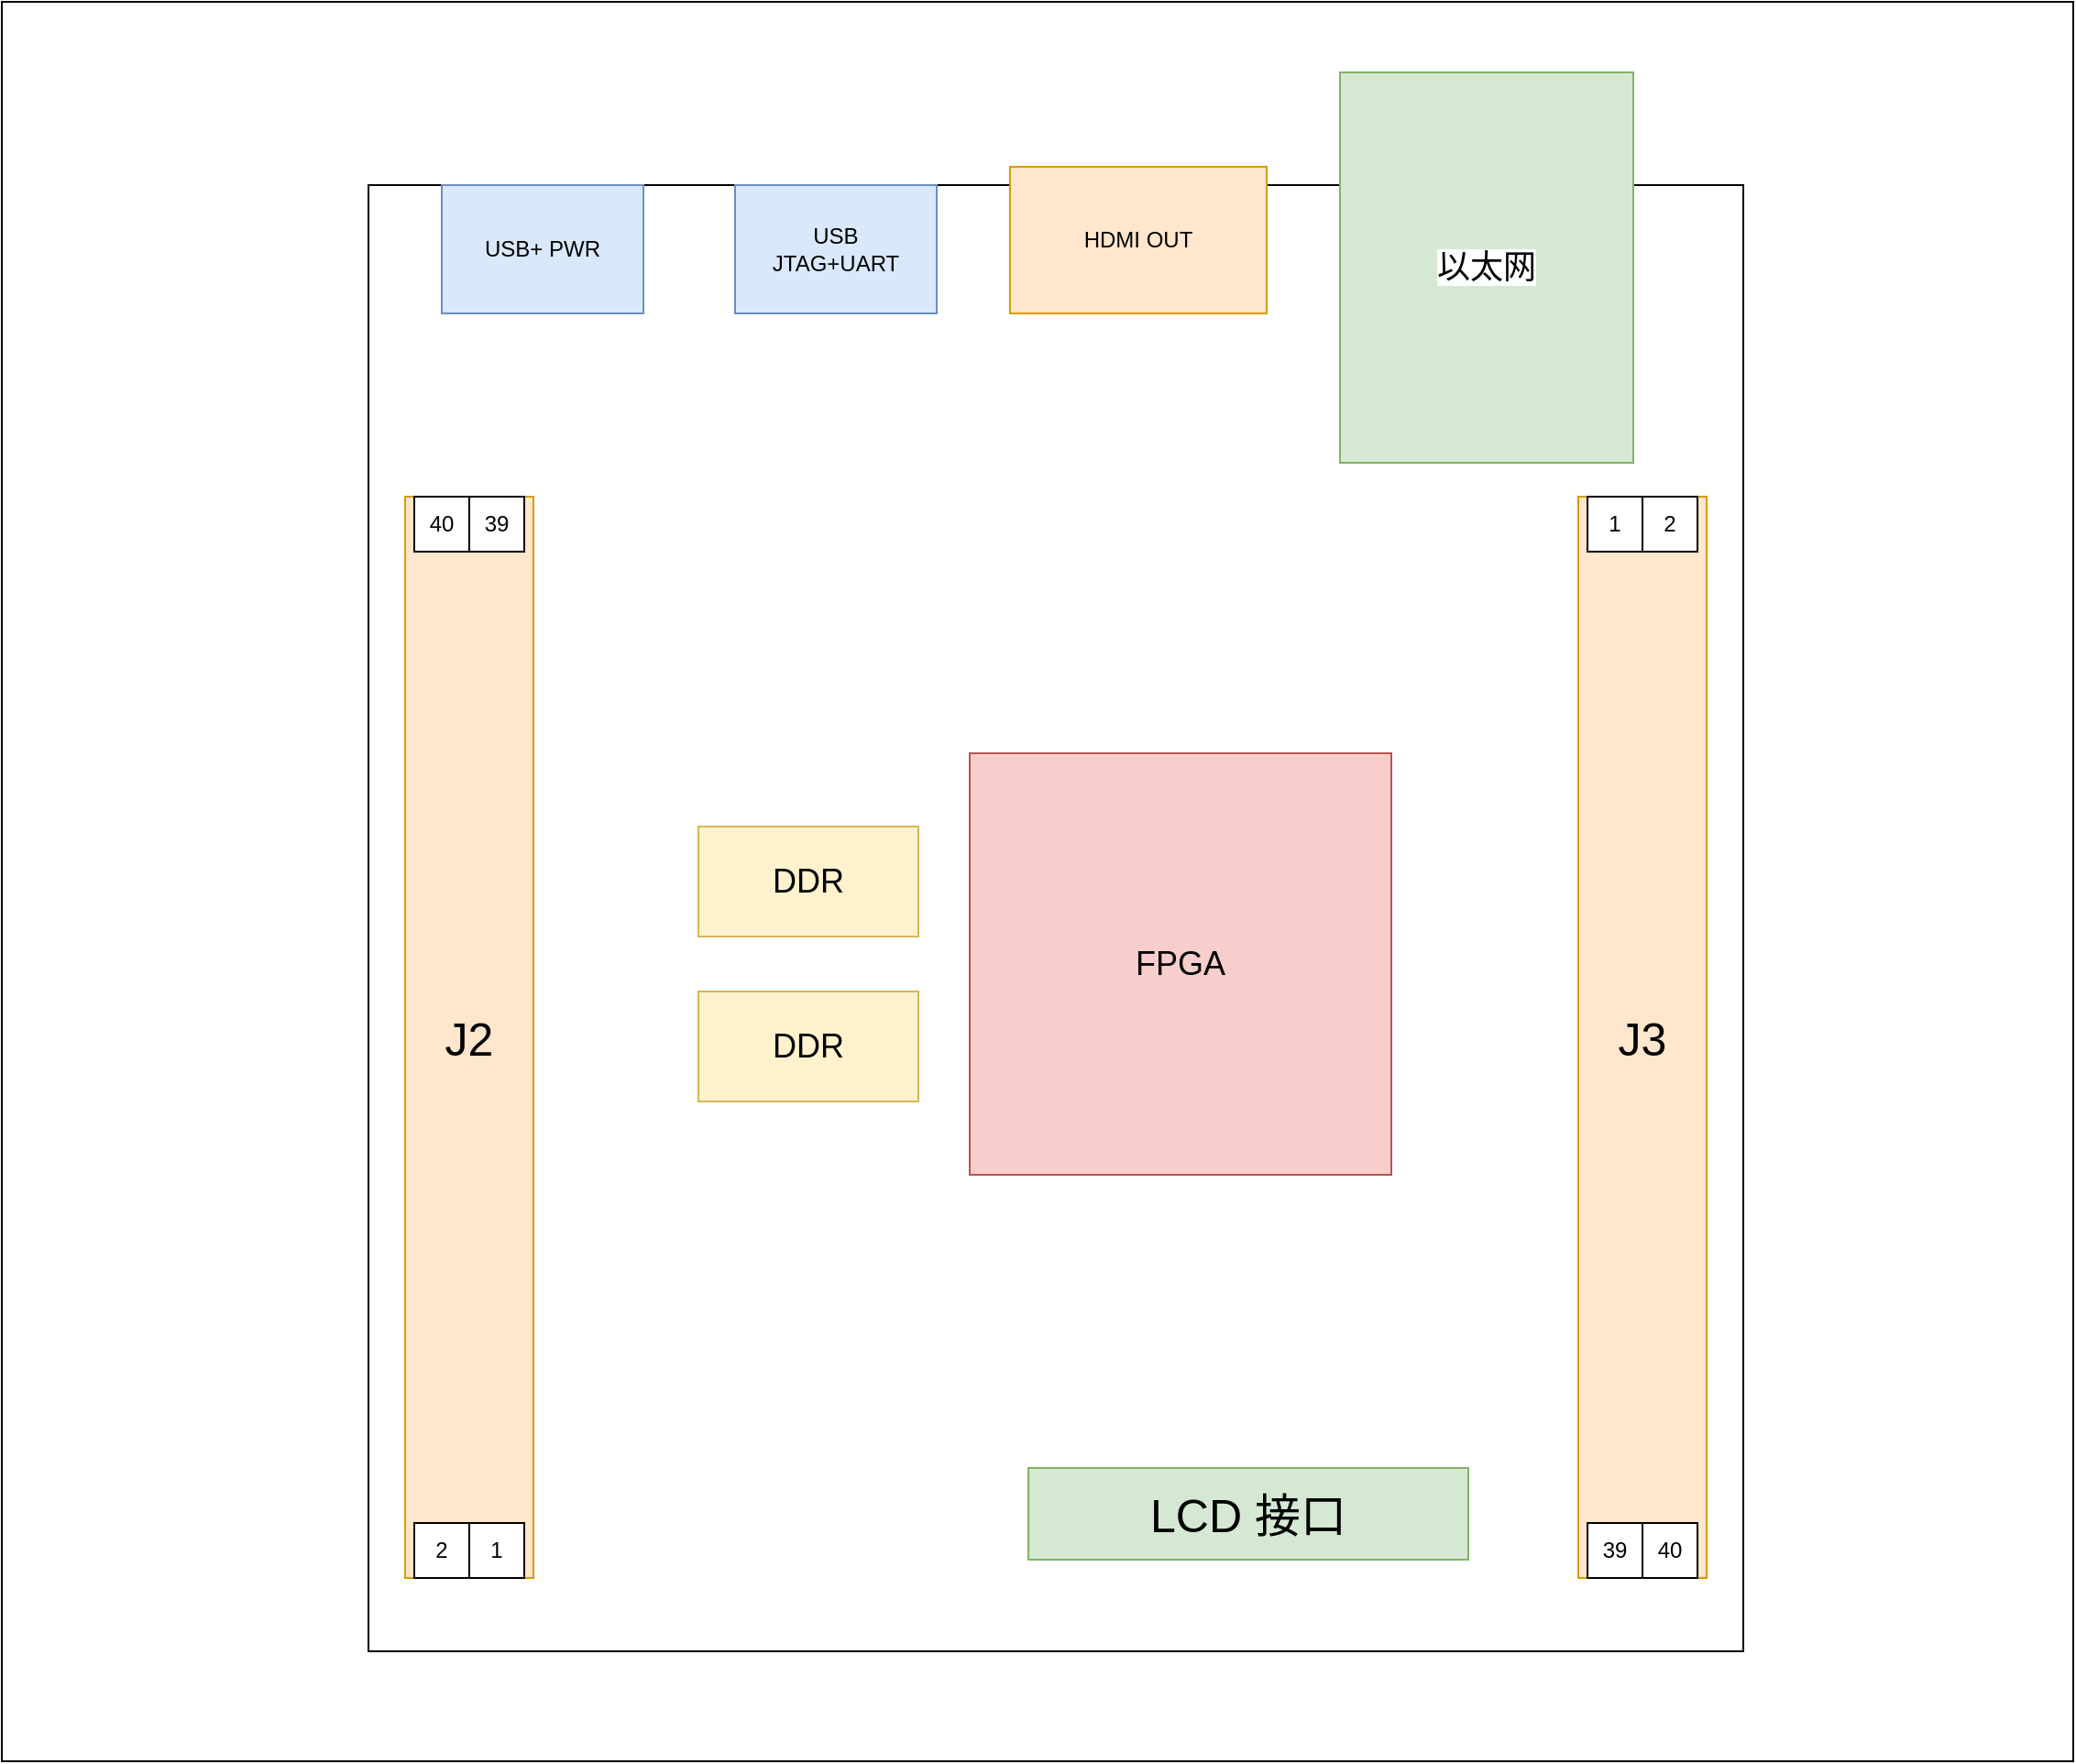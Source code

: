 <mxfile version="23.1.5" type="device">
  <diagram name="第 1 页" id="ikoWZviDbJJzoMbqQSi3">
    <mxGraphModel dx="1726" dy="1157" grid="1" gridSize="10" guides="1" tooltips="1" connect="1" arrows="1" fold="1" page="1" pageScale="1" pageWidth="827" pageHeight="1169" math="0" shadow="0">
      <root>
        <mxCell id="0" />
        <mxCell id="1" parent="0" />
        <mxCell id="1nL0HSoVbBV37Ml2zVa1-1" value="" style="rounded=0;whiteSpace=wrap;html=1;" vertex="1" parent="1">
          <mxGeometry x="260" y="50" width="1130" height="960" as="geometry" />
        </mxCell>
        <mxCell id="H3LCndjq-8uG1cBdcJqY-1" value="" style="rounded=0;whiteSpace=wrap;html=1;" parent="1" vertex="1">
          <mxGeometry x="460" y="150" width="750" height="800" as="geometry" />
        </mxCell>
        <mxCell id="H3LCndjq-8uG1cBdcJqY-2" value="FPGA" style="whiteSpace=wrap;html=1;aspect=fixed;fontSize=18;fillColor=#f8cecc;strokeColor=#b85450;" parent="1" vertex="1">
          <mxGeometry x="788" y="460" width="230" height="230" as="geometry" />
        </mxCell>
        <mxCell id="H3LCndjq-8uG1cBdcJqY-3" value="DDR" style="rounded=0;whiteSpace=wrap;html=1;fontSize=18;fillColor=#fff2cc;strokeColor=#d6b656;" parent="1" vertex="1">
          <mxGeometry x="640" y="500" width="120" height="60" as="geometry" />
        </mxCell>
        <mxCell id="H3LCndjq-8uG1cBdcJqY-4" value="DDR" style="rounded=0;whiteSpace=wrap;html=1;fontSize=18;fillColor=#fff2cc;strokeColor=#d6b656;" parent="1" vertex="1">
          <mxGeometry x="640" y="590" width="120" height="60" as="geometry" />
        </mxCell>
        <mxCell id="H3LCndjq-8uG1cBdcJqY-5" value="&lt;span style=&quot;font-size: 18px ; background-color: rgb(255 , 255 , 255)&quot;&gt;以太网&lt;/span&gt;" style="rounded=0;whiteSpace=wrap;html=1;fillColor=#d5e8d4;strokeColor=#82b366;" parent="1" vertex="1">
          <mxGeometry x="990" y="88.5" width="160" height="213" as="geometry" />
        </mxCell>
        <mxCell id="H3LCndjq-8uG1cBdcJqY-6" value="HDMI OUT" style="rounded=0;whiteSpace=wrap;html=1;fillColor=#ffe6cc;strokeColor=#d79b00;" parent="1" vertex="1">
          <mxGeometry x="810" y="140" width="140" height="80" as="geometry" />
        </mxCell>
        <mxCell id="H3LCndjq-8uG1cBdcJqY-7" value="USB&lt;br&gt;JTAG+UART" style="rounded=0;whiteSpace=wrap;html=1;fillColor=#dae8fc;strokeColor=#6c8ebf;" parent="1" vertex="1">
          <mxGeometry x="660" y="150" width="110" height="70" as="geometry" />
        </mxCell>
        <mxCell id="H3LCndjq-8uG1cBdcJqY-8" value="USB+ PWR" style="rounded=0;whiteSpace=wrap;html=1;fillColor=#dae8fc;strokeColor=#6c8ebf;" parent="1" vertex="1">
          <mxGeometry x="500" y="150" width="110" height="70" as="geometry" />
        </mxCell>
        <mxCell id="H3LCndjq-8uG1cBdcJqY-9" value="" style="group" parent="1" vertex="1" connectable="0">
          <mxGeometry x="1120" y="320" width="70" height="590" as="geometry" />
        </mxCell>
        <mxCell id="H3LCndjq-8uG1cBdcJqY-10" value="J3" style="rounded=0;whiteSpace=wrap;html=1;fillColor=#ffe6cc;strokeColor=#d79b00;fontSize=25;" parent="H3LCndjq-8uG1cBdcJqY-9" vertex="1">
          <mxGeometry width="70" height="590" as="geometry" />
        </mxCell>
        <mxCell id="H3LCndjq-8uG1cBdcJqY-11" value="1" style="rounded=0;whiteSpace=wrap;html=1;container=0;" parent="H3LCndjq-8uG1cBdcJqY-9" vertex="1">
          <mxGeometry x="5" width="30" height="30" as="geometry" />
        </mxCell>
        <mxCell id="H3LCndjq-8uG1cBdcJqY-12" value="2" style="rounded=0;whiteSpace=wrap;html=1;container=0;" parent="H3LCndjq-8uG1cBdcJqY-9" vertex="1">
          <mxGeometry x="35" width="30" height="30" as="geometry" />
        </mxCell>
        <mxCell id="H3LCndjq-8uG1cBdcJqY-13" value="39" style="rounded=0;whiteSpace=wrap;html=1;container=0;" parent="H3LCndjq-8uG1cBdcJqY-9" vertex="1">
          <mxGeometry x="5" y="560" width="30" height="30" as="geometry" />
        </mxCell>
        <mxCell id="H3LCndjq-8uG1cBdcJqY-14" value="40&lt;br&gt;" style="rounded=0;whiteSpace=wrap;html=1;container=0;" parent="H3LCndjq-8uG1cBdcJqY-9" vertex="1">
          <mxGeometry x="35" y="560" width="30" height="30" as="geometry" />
        </mxCell>
        <mxCell id="H3LCndjq-8uG1cBdcJqY-15" value="" style="group" parent="1" vertex="1" connectable="0">
          <mxGeometry x="480" y="320" width="70" height="590" as="geometry" />
        </mxCell>
        <mxCell id="H3LCndjq-8uG1cBdcJqY-16" value="J2" style="rounded=0;whiteSpace=wrap;html=1;fillColor=#ffe6cc;strokeColor=#d79b00;fontSize=25;" parent="H3LCndjq-8uG1cBdcJqY-15" vertex="1">
          <mxGeometry width="70" height="590" as="geometry" />
        </mxCell>
        <mxCell id="H3LCndjq-8uG1cBdcJqY-17" value="40" style="rounded=0;whiteSpace=wrap;html=1;container=0;" parent="H3LCndjq-8uG1cBdcJqY-15" vertex="1">
          <mxGeometry x="5" width="30" height="30" as="geometry" />
        </mxCell>
        <mxCell id="H3LCndjq-8uG1cBdcJqY-18" value="39" style="rounded=0;whiteSpace=wrap;html=1;container=0;" parent="H3LCndjq-8uG1cBdcJqY-15" vertex="1">
          <mxGeometry x="35" width="30" height="30" as="geometry" />
        </mxCell>
        <mxCell id="H3LCndjq-8uG1cBdcJqY-19" value="2" style="rounded=0;whiteSpace=wrap;html=1;container=0;" parent="H3LCndjq-8uG1cBdcJqY-15" vertex="1">
          <mxGeometry x="5" y="560" width="30" height="30" as="geometry" />
        </mxCell>
        <mxCell id="H3LCndjq-8uG1cBdcJqY-20" value="1" style="rounded=0;whiteSpace=wrap;html=1;container=0;" parent="H3LCndjq-8uG1cBdcJqY-15" vertex="1">
          <mxGeometry x="35" y="560" width="30" height="30" as="geometry" />
        </mxCell>
        <mxCell id="H3LCndjq-8uG1cBdcJqY-21" value="LCD 接口" style="rounded=0;whiteSpace=wrap;html=1;fontSize=25;fillColor=#d5e8d4;strokeColor=#82b366;" parent="1" vertex="1">
          <mxGeometry x="820" y="850" width="240" height="50" as="geometry" />
        </mxCell>
      </root>
    </mxGraphModel>
  </diagram>
</mxfile>
